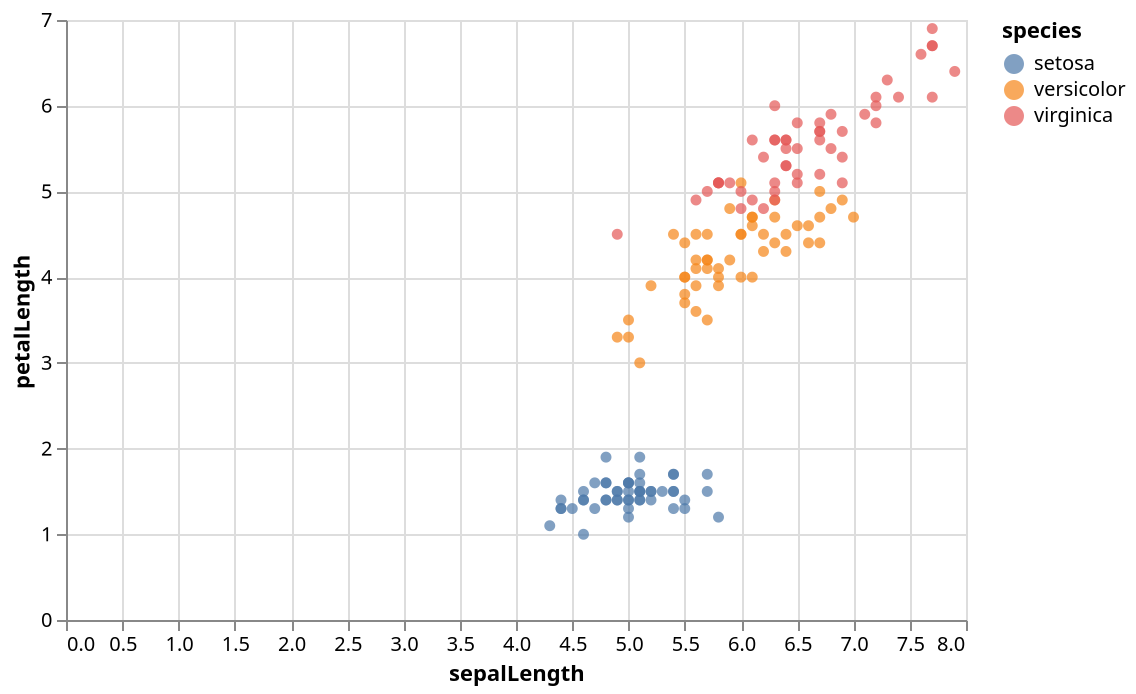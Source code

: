 {"mark": "circle", "encoding": {"x": {"field": "sepalLength", "type": "quantitative"}, "y": {"field": "petalLength", "type": "quantitative"}, "color": {"field": "species", "type": "nominal"}}, "$schema": "https://vega.github.io/schema/vega-lite/v2.json", "width": 450, "height": 300, "selection": {"grid": {"type": "interval", "bind": "scales"}}, "data": {"values": [{"sepalLength": 5.1, "petalLength": 1.4, "species": "setosa"}, {"sepalLength": 4.9, "petalLength": 1.4, "species": "setosa"}, {"sepalLength": 4.7, "petalLength": 1.3, "species": "setosa"}, {"sepalLength": 4.6, "petalLength": 1.5, "species": "setosa"}, {"sepalLength": 5.0, "petalLength": 1.4, "species": "setosa"}, {"sepalLength": 5.4, "petalLength": 1.7000000000000002, "species": "setosa"}, {"sepalLength": 4.6, "petalLength": 1.4, "species": "setosa"}, {"sepalLength": 5.0, "petalLength": 1.5, "species": "setosa"}, {"sepalLength": 4.4, "petalLength": 1.4, "species": "setosa"}, {"sepalLength": 4.9, "petalLength": 1.5, "species": "setosa"}, {"sepalLength": 5.4, "petalLength": 1.5, "species": "setosa"}, {"sepalLength": 4.8, "petalLength": 1.6, "species": "setosa"}, {"sepalLength": 4.8, "petalLength": 1.4, "species": "setosa"}, {"sepalLength": 4.3, "petalLength": 1.1, "species": "setosa"}, {"sepalLength": 5.8, "petalLength": 1.2, "species": "setosa"}, {"sepalLength": 5.7, "petalLength": 1.5, "species": "setosa"}, {"sepalLength": 5.4, "petalLength": 1.3, "species": "setosa"}, {"sepalLength": 5.1, "petalLength": 1.4, "species": "setosa"}, {"sepalLength": 5.7, "petalLength": 1.7000000000000002, "species": "setosa"}, {"sepalLength": 5.1, "petalLength": 1.5, "species": "setosa"}, {"sepalLength": 5.4, "petalLength": 1.7000000000000002, "species": "setosa"}, {"sepalLength": 5.1, "petalLength": 1.5, "species": "setosa"}, {"sepalLength": 4.6, "petalLength": 1.0, "species": "setosa"}, {"sepalLength": 5.1, "petalLength": 1.7000000000000002, "species": "setosa"}, {"sepalLength": 4.8, "petalLength": 1.9, "species": "setosa"}, {"sepalLength": 5.0, "petalLength": 1.6, "species": "setosa"}, {"sepalLength": 5.0, "petalLength": 1.6, "species": "setosa"}, {"sepalLength": 5.2, "petalLength": 1.5, "species": "setosa"}, {"sepalLength": 5.2, "petalLength": 1.4, "species": "setosa"}, {"sepalLength": 4.7, "petalLength": 1.6, "species": "setosa"}, {"sepalLength": 4.8, "petalLength": 1.6, "species": "setosa"}, {"sepalLength": 5.4, "petalLength": 1.5, "species": "setosa"}, {"sepalLength": 5.2, "petalLength": 1.5, "species": "setosa"}, {"sepalLength": 5.5, "petalLength": 1.4, "species": "setosa"}, {"sepalLength": 4.9, "petalLength": 1.5, "species": "setosa"}, {"sepalLength": 5.0, "petalLength": 1.2, "species": "setosa"}, {"sepalLength": 5.5, "petalLength": 1.3, "species": "setosa"}, {"sepalLength": 4.9, "petalLength": 1.4, "species": "setosa"}, {"sepalLength": 4.4, "petalLength": 1.3, "species": "setosa"}, {"sepalLength": 5.1, "petalLength": 1.5, "species": "setosa"}, {"sepalLength": 5.0, "petalLength": 1.3, "species": "setosa"}, {"sepalLength": 4.5, "petalLength": 1.3, "species": "setosa"}, {"sepalLength": 4.4, "petalLength": 1.3, "species": "setosa"}, {"sepalLength": 5.0, "petalLength": 1.6, "species": "setosa"}, {"sepalLength": 5.1, "petalLength": 1.9, "species": "setosa"}, {"sepalLength": 4.8, "petalLength": 1.4, "species": "setosa"}, {"sepalLength": 5.1, "petalLength": 1.6, "species": "setosa"}, {"sepalLength": 4.6, "petalLength": 1.4, "species": "setosa"}, {"sepalLength": 5.3, "petalLength": 1.5, "species": "setosa"}, {"sepalLength": 5.0, "petalLength": 1.4, "species": "setosa"}, {"sepalLength": 7.0, "petalLength": 4.7, "species": "versicolor"}, {"sepalLength": 6.4, "petalLength": 4.5, "species": "versicolor"}, {"sepalLength": 6.9, "petalLength": 4.9, "species": "versicolor"}, {"sepalLength": 5.5, "petalLength": 4.0, "species": "versicolor"}, {"sepalLength": 6.5, "petalLength": 4.6, "species": "versicolor"}, {"sepalLength": 5.7, "petalLength": 4.5, "species": "versicolor"}, {"sepalLength": 6.3, "petalLength": 4.7, "species": "versicolor"}, {"sepalLength": 4.9, "petalLength": 3.3, "species": "versicolor"}, {"sepalLength": 6.6, "petalLength": 4.6, "species": "versicolor"}, {"sepalLength": 5.2, "petalLength": 3.9, "species": "versicolor"}, {"sepalLength": 5.0, "petalLength": 3.5, "species": "versicolor"}, {"sepalLength": 5.9, "petalLength": 4.2, "species": "versicolor"}, {"sepalLength": 6.0, "petalLength": 4.0, "species": "versicolor"}, {"sepalLength": 6.1, "petalLength": 4.7, "species": "versicolor"}, {"sepalLength": 5.6, "petalLength": 3.6, "species": "versicolor"}, {"sepalLength": 6.7, "petalLength": 4.4, "species": "versicolor"}, {"sepalLength": 5.6, "petalLength": 4.5, "species": "versicolor"}, {"sepalLength": 5.8, "petalLength": 4.1, "species": "versicolor"}, {"sepalLength": 6.2, "petalLength": 4.5, "species": "versicolor"}, {"sepalLength": 5.6, "petalLength": 3.9, "species": "versicolor"}, {"sepalLength": 5.9, "petalLength": 4.8, "species": "versicolor"}, {"sepalLength": 6.1, "petalLength": 4.0, "species": "versicolor"}, {"sepalLength": 6.3, "petalLength": 4.9, "species": "versicolor"}, {"sepalLength": 6.1, "petalLength": 4.7, "species": "versicolor"}, {"sepalLength": 6.4, "petalLength": 4.3, "species": "versicolor"}, {"sepalLength": 6.6, "petalLength": 4.4, "species": "versicolor"}, {"sepalLength": 6.8, "petalLength": 4.8, "species": "versicolor"}, {"sepalLength": 6.7, "petalLength": 5.0, "species": "versicolor"}, {"sepalLength": 6.0, "petalLength": 4.5, "species": "versicolor"}, {"sepalLength": 5.7, "petalLength": 3.5, "species": "versicolor"}, {"sepalLength": 5.5, "petalLength": 3.8, "species": "versicolor"}, {"sepalLength": 5.5, "petalLength": 3.7, "species": "versicolor"}, {"sepalLength": 5.8, "petalLength": 3.9, "species": "versicolor"}, {"sepalLength": 6.0, "petalLength": 5.1, "species": "versicolor"}, {"sepalLength": 5.4, "petalLength": 4.5, "species": "versicolor"}, {"sepalLength": 6.0, "petalLength": 4.5, "species": "versicolor"}, {"sepalLength": 6.7, "petalLength": 4.7, "species": "versicolor"}, {"sepalLength": 6.3, "petalLength": 4.4, "species": "versicolor"}, {"sepalLength": 5.6, "petalLength": 4.1, "species": "versicolor"}, {"sepalLength": 5.5, "petalLength": 4.0, "species": "versicolor"}, {"sepalLength": 5.5, "petalLength": 4.4, "species": "versicolor"}, {"sepalLength": 6.1, "petalLength": 4.6, "species": "versicolor"}, {"sepalLength": 5.8, "petalLength": 4.0, "species": "versicolor"}, {"sepalLength": 5.0, "petalLength": 3.3, "species": "versicolor"}, {"sepalLength": 5.6, "petalLength": 4.2, "species": "versicolor"}, {"sepalLength": 5.7, "petalLength": 4.2, "species": "versicolor"}, {"sepalLength": 5.7, "petalLength": 4.2, "species": "versicolor"}, {"sepalLength": 6.2, "petalLength": 4.3, "species": "versicolor"}, {"sepalLength": 5.1, "petalLength": 3.0, "species": "versicolor"}, {"sepalLength": 5.7, "petalLength": 4.1, "species": "versicolor"}, {"sepalLength": 6.3, "petalLength": 6.0, "species": "virginica"}, {"sepalLength": 5.8, "petalLength": 5.1, "species": "virginica"}, {"sepalLength": 7.1, "petalLength": 5.9, "species": "virginica"}, {"sepalLength": 6.3, "petalLength": 5.6, "species": "virginica"}, {"sepalLength": 6.5, "petalLength": 5.8, "species": "virginica"}, {"sepalLength": 7.6, "petalLength": 6.6, "species": "virginica"}, {"sepalLength": 4.9, "petalLength": 4.5, "species": "virginica"}, {"sepalLength": 7.3, "petalLength": 6.3, "species": "virginica"}, {"sepalLength": 6.7, "petalLength": 5.8, "species": "virginica"}, {"sepalLength": 7.2, "petalLength": 6.1, "species": "virginica"}, {"sepalLength": 6.5, "petalLength": 5.1, "species": "virginica"}, {"sepalLength": 6.4, "petalLength": 5.3, "species": "virginica"}, {"sepalLength": 6.8, "petalLength": 5.5, "species": "virginica"}, {"sepalLength": 5.7, "petalLength": 5.0, "species": "virginica"}, {"sepalLength": 5.8, "petalLength": 5.1, "species": "virginica"}, {"sepalLength": 6.4, "petalLength": 5.3, "species": "virginica"}, {"sepalLength": 6.5, "petalLength": 5.5, "species": "virginica"}, {"sepalLength": 7.7, "petalLength": 6.7, "species": "virginica"}, {"sepalLength": 7.7, "petalLength": 6.9, "species": "virginica"}, {"sepalLength": 6.0, "petalLength": 5.0, "species": "virginica"}, {"sepalLength": 6.9, "petalLength": 5.7, "species": "virginica"}, {"sepalLength": 5.6, "petalLength": 4.9, "species": "virginica"}, {"sepalLength": 7.7, "petalLength": 6.7, "species": "virginica"}, {"sepalLength": 6.3, "petalLength": 4.9, "species": "virginica"}, {"sepalLength": 6.7, "petalLength": 5.7, "species": "virginica"}, {"sepalLength": 7.2, "petalLength": 6.0, "species": "virginica"}, {"sepalLength": 6.2, "petalLength": 4.8, "species": "virginica"}, {"sepalLength": 6.1, "petalLength": 4.9, "species": "virginica"}, {"sepalLength": 6.4, "petalLength": 5.6, "species": "virginica"}, {"sepalLength": 7.2, "petalLength": 5.8, "species": "virginica"}, {"sepalLength": 7.4, "petalLength": 6.1, "species": "virginica"}, {"sepalLength": 7.9, "petalLength": 6.4, "species": "virginica"}, {"sepalLength": 6.4, "petalLength": 5.6, "species": "virginica"}, {"sepalLength": 6.3, "petalLength": 5.1, "species": "virginica"}, {"sepalLength": 6.1, "petalLength": 5.6, "species": "virginica"}, {"sepalLength": 7.7, "petalLength": 6.1, "species": "virginica"}, {"sepalLength": 6.3, "petalLength": 5.6, "species": "virginica"}, {"sepalLength": 6.4, "petalLength": 5.5, "species": "virginica"}, {"sepalLength": 6.0, "petalLength": 4.8, "species": "virginica"}, {"sepalLength": 6.9, "petalLength": 5.4, "species": "virginica"}, {"sepalLength": 6.7, "petalLength": 5.6, "species": "virginica"}, {"sepalLength": 6.9, "petalLength": 5.1, "species": "virginica"}, {"sepalLength": 5.8, "petalLength": 5.1, "species": "virginica"}, {"sepalLength": 6.8, "petalLength": 5.9, "species": "virginica"}, {"sepalLength": 6.7, "petalLength": 5.7, "species": "virginica"}, {"sepalLength": 6.7, "petalLength": 5.2, "species": "virginica"}, {"sepalLength": 6.3, "petalLength": 5.0, "species": "virginica"}, {"sepalLength": 6.5, "petalLength": 5.2, "species": "virginica"}, {"sepalLength": 6.2, "petalLength": 5.4, "species": "virginica"}, {"sepalLength": 5.9, "petalLength": 5.1, "species": "virginica"}]}}